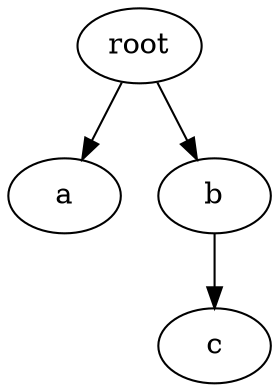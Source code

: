 digraph T1 {
    0 [label="root"];
    1 [label="a"];
    2 [label="b"];
    3 [label="c"];

    0 -> 1;
    0 -> 2;
    2 -> 3;
}

